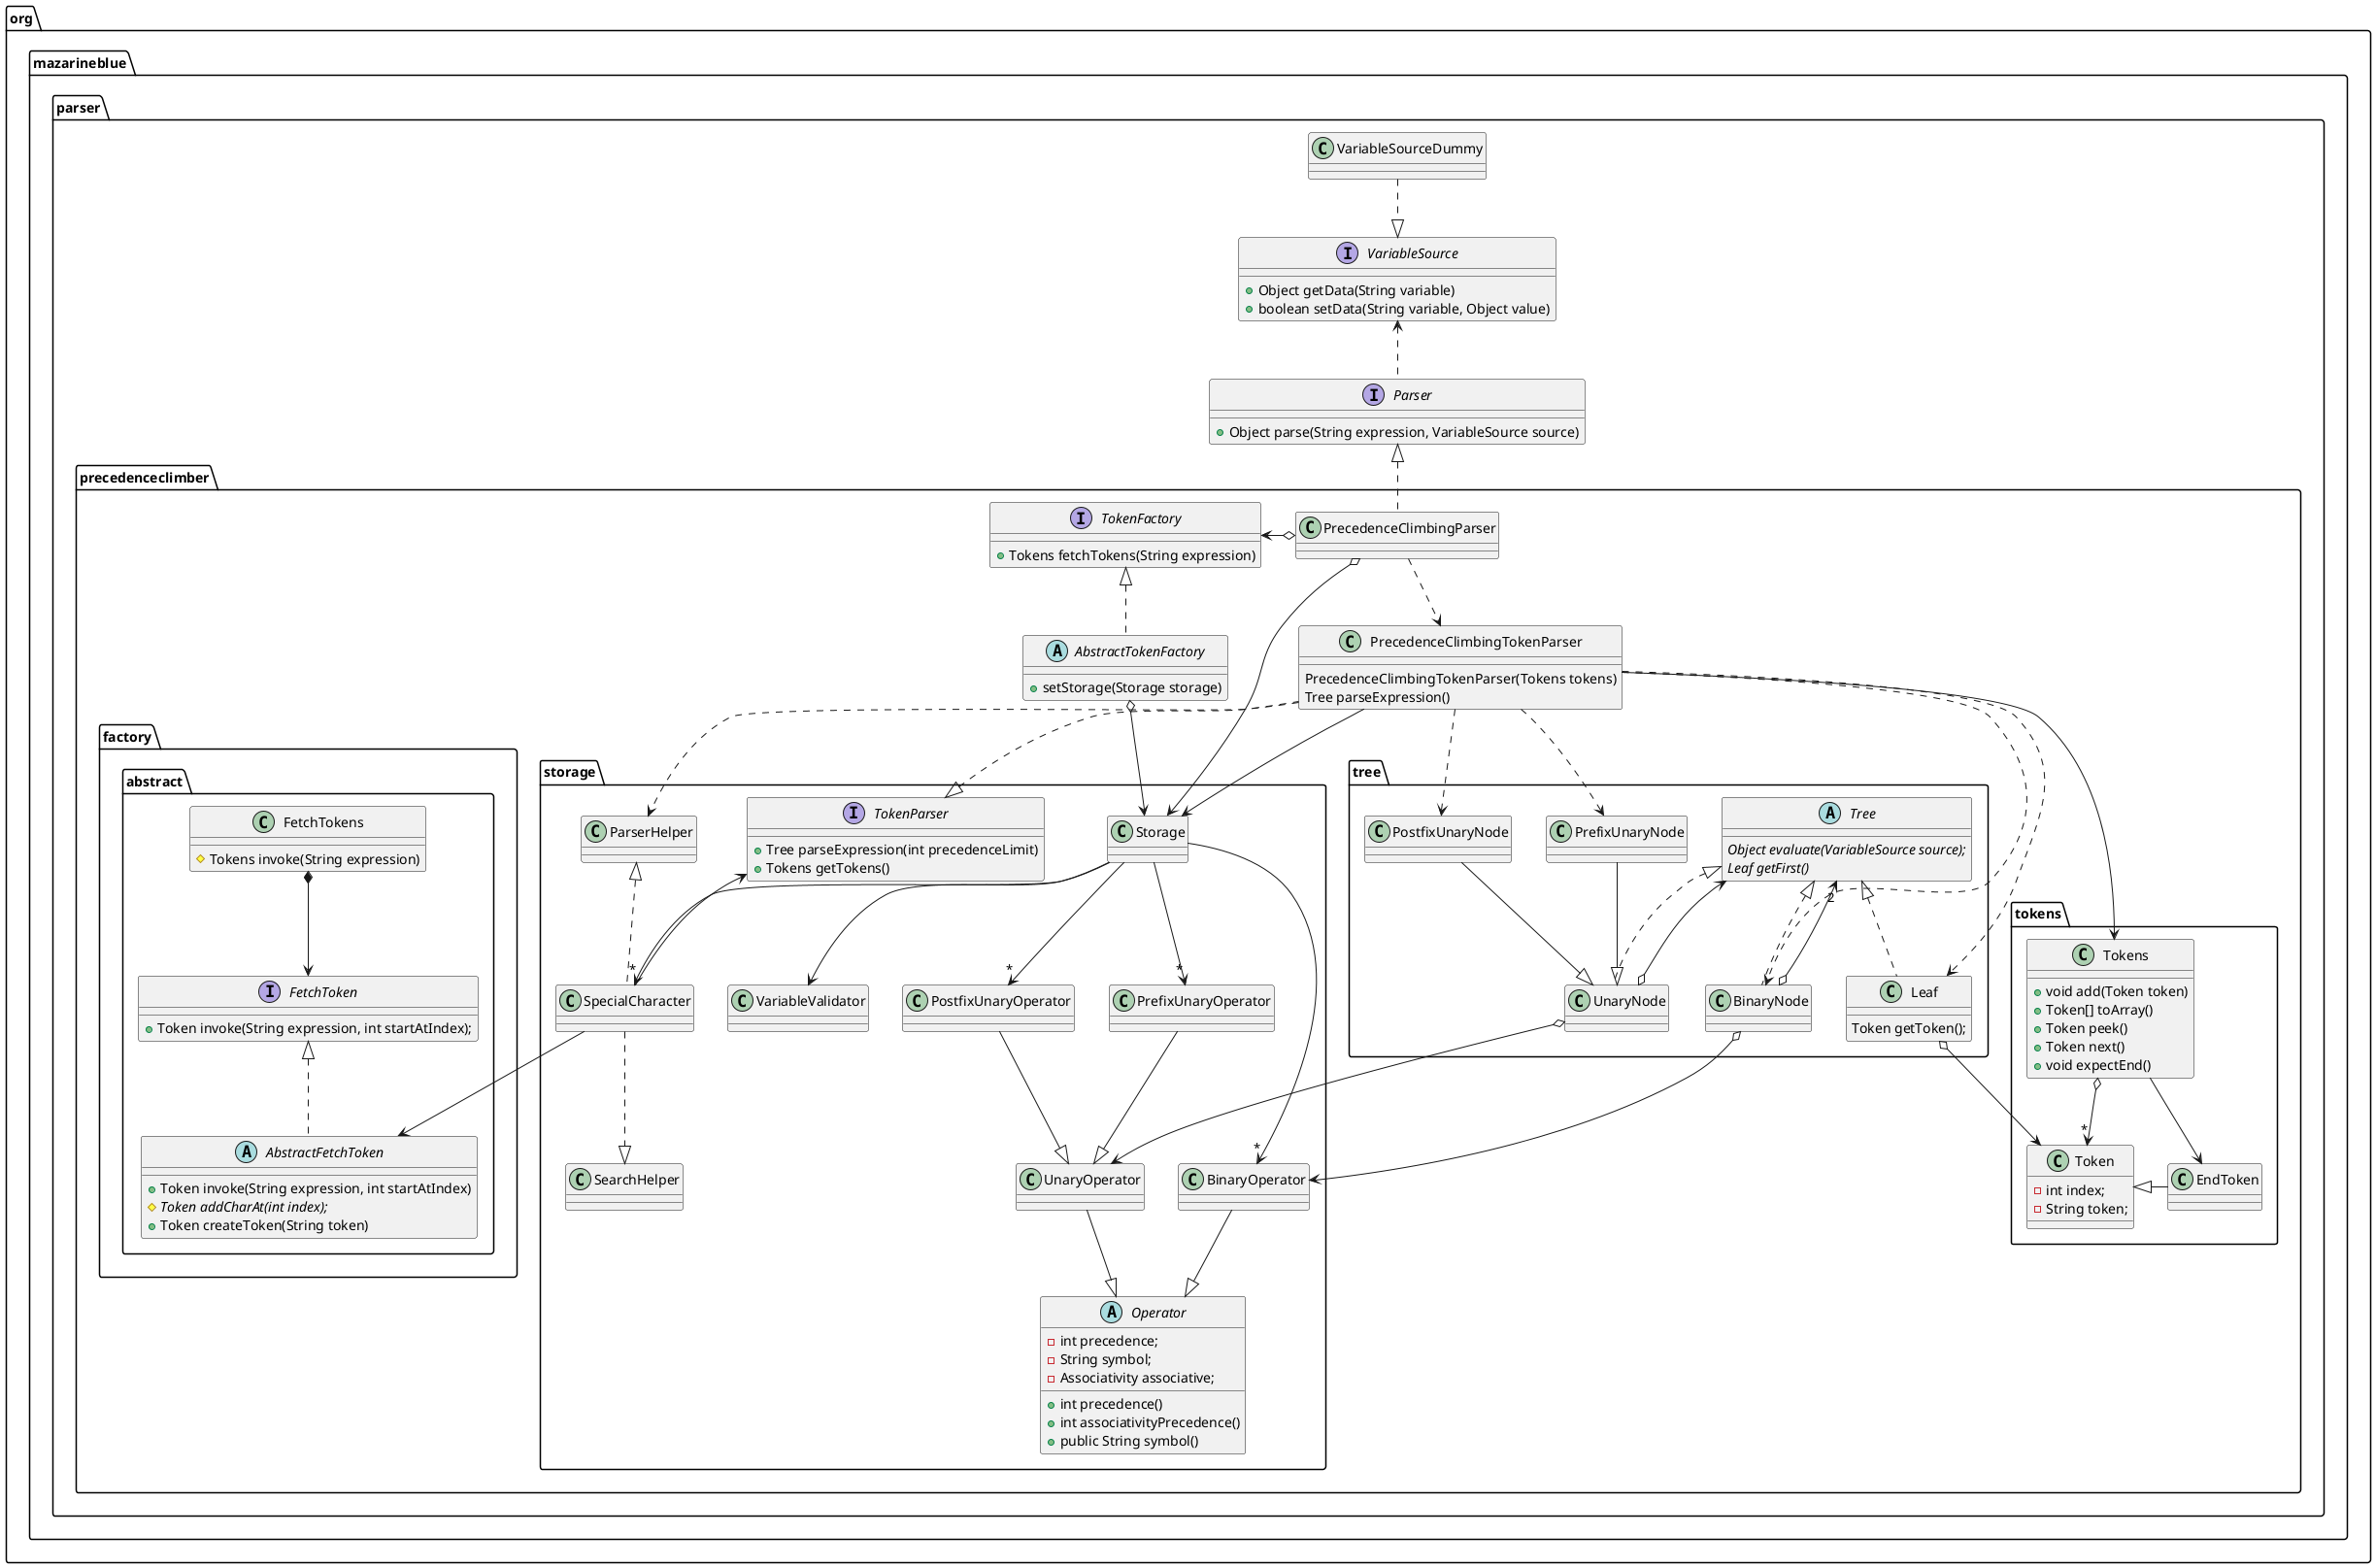 @startuml
interface org.mazarineblue.parser.Parser {
    +Object parse(String expression, VariableSource source)
}
interface org.mazarineblue.parser.VariableSource {
    +Object getData(String variable)
    +boolean setData(String variable, Object value)
}
interface org.mazarineblue.parser.precedenceclimber.TokenFactory {
    +Tokens fetchTokens(String expression)
}
interface org.mazarineblue.parser.precedenceclimber.storage.TokenParser {
    +Tree parseExpression(int precedenceLimit)
    +Tokens getTokens()
}
abstract class org.mazarineblue.parser.precedenceclimber.factory.abstract.AbstractFetchToken {
    +Token invoke(String expression, int startAtIndex)
    #{abstract} Token addCharAt(int index);
    +Token createToken(String token)
}
abstract class org.mazarineblue.parser.precedenceclimber.AbstractTokenFactory {
    +setStorage(Storage storage)
}
abstract class org.mazarineblue.parser.precedenceclimber.tree.Tree {
    {abstract} Object evaluate(VariableSource source);
    {abstract} Leaf getFirst()
}
abstract class org.mazarineblue.parser.precedenceclimber.storage.Operator {
    -int precedence;
    -String symbol;
    -Associativity associative;
    +int precedence()
    +int associativityPrecedence()
    +public String symbol()
}
class org.mazarineblue.parser.precedenceclimber.factory.abstract.FetchTokens {
    #Tokens invoke(String expression)
}
interface org.mazarineblue.parser.precedenceclimber.factory.abstract.FetchToken {
    +Token invoke(String expression, int startAtIndex);
}
class org.mazarineblue.parser.precedenceclimber.PrecedenceClimbingTokenParser {
    PrecedenceClimbingTokenParser(Tokens tokens)
    Tree parseExpression()
}
class org.mazarineblue.parser.precedenceclimber.tree.Leaf {
    Token getToken();
}
class org.mazarineblue.parser.precedenceclimber.tokens.Tokens {
    +void add(Token token)
    +Token[] toArray()
    +Token peek()
    +Token next()
    +void expectEnd()
}
class org.mazarineblue.parser.precedenceclimber.tokens.Token {
    -int index;
    -String token;
}

org.mazarineblue.parser.VariableSource <.. org.mazarineblue.parser.Parser
org.mazarineblue.parser.VariableSourceDummy ..|> org.mazarineblue.parser.VariableSource

org.mazarineblue.parser.Parser <|.. org.mazarineblue.parser.precedenceclimber.PrecedenceClimbingParser
org.mazarineblue.parser.precedenceclimber.PrecedenceClimbingParser o-> org.mazarineblue.parser.precedenceclimber.TokenFactory
org.mazarineblue.parser.precedenceclimber.PrecedenceClimbingParser o--> org.mazarineblue.parser.precedenceclimber.storage.Storage
org.mazarineblue.parser.precedenceclimber.PrecedenceClimbingParser ..> org.mazarineblue.parser.precedenceclimber.PrecedenceClimbingTokenParser

org.mazarineblue.parser.precedenceclimber.storage.TokenParser <|.. org.mazarineblue.parser.precedenceclimber.PrecedenceClimbingTokenParser
org.mazarineblue.parser.precedenceclimber.PrecedenceClimbingTokenParser --> org.mazarineblue.parser.precedenceclimber.tokens.Tokens
org.mazarineblue.parser.precedenceclimber.PrecedenceClimbingTokenParser --> org.mazarineblue.parser.precedenceclimber.storage.Storage

org.mazarineblue.parser.precedenceclimber.tokens.Tokens --> org.mazarineblue.parser.precedenceclimber.tokens.EndToken
org.mazarineblue.parser.precedenceclimber.tokens.Tokens o--> "*" org.mazarineblue.parser.precedenceclimber.tokens.Token
org.mazarineblue.parser.precedenceclimber.tokens.Token <|- org.mazarineblue.parser.precedenceclimber.tokens.EndToken

org.mazarineblue.parser.precedenceclimber.TokenFactory <|.. org.mazarineblue.parser.precedenceclimber.AbstractTokenFactory
org.mazarineblue.parser.precedenceclimber.AbstractTokenFactory o--> org.mazarineblue.parser.precedenceclimber.storage.Storage

org.mazarineblue.parser.precedenceclimber.factory.abstract.FetchTokens *--> org.mazarineblue.parser.precedenceclimber.factory.abstract.FetchToken

org.mazarineblue.parser.precedenceclimber.factory.abstract.FetchToken <|.. org.mazarineblue.parser.precedenceclimber.factory.abstract.AbstractFetchToken

org.mazarineblue.parser.precedenceclimber.PrecedenceClimbingTokenParser ..> org.mazarineblue.parser.precedenceclimber.tree.Leaf
org.mazarineblue.parser.precedenceclimber.PrecedenceClimbingTokenParser ..> org.mazarineblue.parser.precedenceclimber.tree.BinaryNode
org.mazarineblue.parser.precedenceclimber.PrecedenceClimbingTokenParser ..> org.mazarineblue.parser.precedenceclimber.tree.PrefixUnaryNode
org.mazarineblue.parser.precedenceclimber.PrecedenceClimbingTokenParser ..> org.mazarineblue.parser.precedenceclimber.tree.PostfixUnaryNode
org.mazarineblue.parser.precedenceclimber.PrecedenceClimbingTokenParser ..> org.mazarineblue.parser.precedenceclimber.storage.ParserHelper

org.mazarineblue.parser.precedenceclimber.tree.Tree <|.. org.mazarineblue.parser.precedenceclimber.tree.Leaf
org.mazarineblue.parser.precedenceclimber.tree.Tree <|.. org.mazarineblue.parser.precedenceclimber.tree.BinaryNode
org.mazarineblue.parser.precedenceclimber.tree.Tree <|.. org.mazarineblue.parser.precedenceclimber.tree.UnaryNode
org.mazarineblue.parser.precedenceclimber.tree.PrefixUnaryNode --|> org.mazarineblue.parser.precedenceclimber.tree.UnaryNode
org.mazarineblue.parser.precedenceclimber.tree.PostfixUnaryNode --|> org.mazarineblue.parser.precedenceclimber.tree.UnaryNode

org.mazarineblue.parser.precedenceclimber.tree.Leaf o--> org.mazarineblue.parser.precedenceclimber.tokens.Token
org.mazarineblue.parser.precedenceclimber.tree.BinaryNode o--> org.mazarineblue.parser.precedenceclimber.storage.BinaryOperator
org.mazarineblue.parser.precedenceclimber.tree.BinaryNode o--> "2" org.mazarineblue.parser.precedenceclimber.tree.Tree
org.mazarineblue.parser.precedenceclimber.tree.UnaryNode o--> org.mazarineblue.parser.precedenceclimber.storage.UnaryOperator
org.mazarineblue.parser.precedenceclimber.tree.UnaryNode o--> org.mazarineblue.parser.precedenceclimber.tree.Tree

org.mazarineblue.parser.precedenceclimber.storage.Storage --> "*" org.mazarineblue.parser.precedenceclimber.storage.SpecialCharacter
org.mazarineblue.parser.precedenceclimber.storage.Storage --> "*" org.mazarineblue.parser.precedenceclimber.storage.BinaryOperator
org.mazarineblue.parser.precedenceclimber.storage.Storage --> "*" org.mazarineblue.parser.precedenceclimber.storage.PostfixUnaryOperator
org.mazarineblue.parser.precedenceclimber.storage.Storage --> "*" org.mazarineblue.parser.precedenceclimber.storage.PrefixUnaryOperator
org.mazarineblue.parser.precedenceclimber.storage.Storage --> org.mazarineblue.parser.precedenceclimber.storage.VariableValidator

org.mazarineblue.parser.precedenceclimber.storage.SearchHelper <|.up. org.mazarineblue.parser.precedenceclimber.storage.SpecialCharacter
org.mazarineblue.parser.precedenceclimber.storage.ParserHelper <|.. org.mazarineblue.parser.precedenceclimber.storage.SpecialCharacter
org.mazarineblue.parser.precedenceclimber.storage.TokenParser <-- org.mazarineblue.parser.precedenceclimber.storage.SpecialCharacter
org.mazarineblue.parser.precedenceclimber.storage.SpecialCharacter --> org.mazarineblue.parser.precedenceclimber.factory.abstract.AbstractFetchToken

org.mazarineblue.parser.precedenceclimber.storage.BinaryOperator --|> org.mazarineblue.parser.precedenceclimber.storage.Operator
org.mazarineblue.parser.precedenceclimber.storage.UnaryOperator --|> org.mazarineblue.parser.precedenceclimber.storage.Operator
org.mazarineblue.parser.precedenceclimber.storage.PostfixUnaryOperator --|> org.mazarineblue.parser.precedenceclimber.storage.UnaryOperator
org.mazarineblue.parser.precedenceclimber.storage.PrefixUnaryOperator --|> org.mazarineblue.parser.precedenceclimber.storage.UnaryOperator

@enduml
org.mazarineblue.parser.precedenceclimber.AbstractTokenFactory <|-- CCC.OperatorSearchingFactory
CCC.OperatorSearchingFactory ..> CCC.OperatorSearchingFetchToken
CCC.OperatorSearchingFactory ..> org.mazarineblue.parser.precedenceclimber.factory.abstract.FetchTokens
org.mazarineblue.parser.precedenceclimber.factory.abstract.AbstractFetchToken <|-- CCC.OperatorSearchingFetchToken
CCC.OperatorSearchingFetchToken o--> org.mazarineblue.parser.precedenceclimber.storage.Storage
CCC.OperatorSearchingFetchToken ..> org.mazarineblue.parser.precedenceclimber.tokens.Token
CCC.OperatorSearchingFetchToken ..> org.mazarineblue.parser.precedenceclimber.storage.SearchHelper


